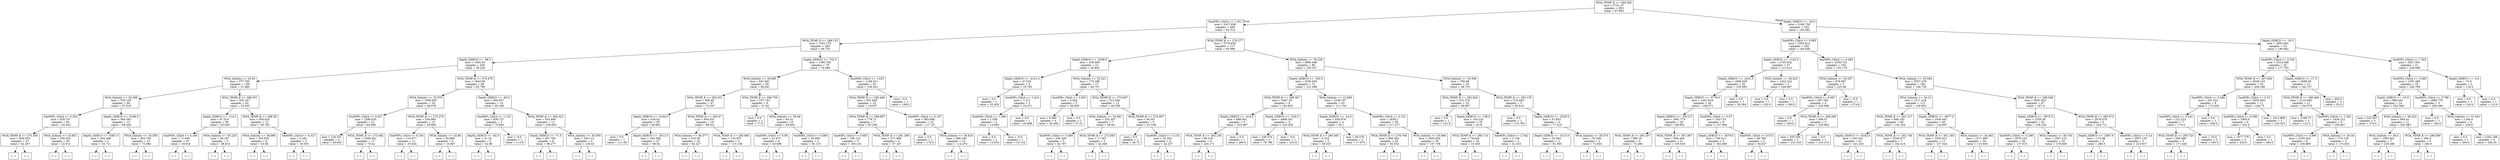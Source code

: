 digraph Tree {
node [shape=box] ;
0 [label="WOA_TEMP_K <= 294.306\nmse = 4741.37\nsamples = 655\nvalue = 97.893"] ;
1 [label="SeaWIFs_ChlrA <= 1.251\nmse = 2437.658\nsamples = 400\nvalue = 62.314"] ;
0 -> 1 [labeldistance=2.5, labelangle=45, headlabel="True"] ;
2 [label="WOA_TEMP_K <= 289.133\nmse = 1351.179\nsamples = 283\nvalue = 49.755"] ;
1 -> 2 ;
3 [label="Depth_GEBCO <= -98.5\nmse = 1062.45\nsamples = 204\nvalue = 39.226"] ;
2 -> 3 ;
4 [label="WOA_Salinity <= 34.93\nmse = 577.765\nsamples = 156\nvalue = 31.683"] ;
3 -> 4 ;
5 [label="WOA_Salinity <= 34.388\nmse = 750.159\nsamples = 94\nvalue = 37.019"] ;
4 -> 5 ;
6 [label="SeaWIFs_ChlrA <= 0.354\nmse = 639.747\nsamples = 82\nvalue = 33.443"] ;
5 -> 6 ;
7 [label="WOA_TEMP_K <= 275.556\nmse = 849.933\nsamples = 47\nvalue = 42.267"] ;
6 -> 7 ;
8 [label="(...)"] ;
7 -> 8 ;
57 [label="(...)"] ;
7 -> 57 ;
96 [label="WOA_Salinity <= 33.851\nmse = 185.033\nsamples = 35\nvalue = 22.912"] ;
6 -> 96 ;
97 [label="(...)"] ;
96 -> 97 ;
114 [label="(...)"] ;
96 -> 114 ;
165 [label="Depth_GEBCO <= -5196.0\nmse = 584.583\nsamples = 12\nvalue = 69.434"] ;
5 -> 165 ;
166 [label="Depth_GEBCO <= -5381.0\nmse = 204.189\nsamples = 2\nvalue = 32.711"] ;
165 -> 166 ;
167 [label="(...)"] ;
166 -> 167 ;
168 [label="(...)"] ;
166 -> 168 ;
169 [label="WOA_Salinity <= 34.559\nmse = 403.705\nsamples = 10\nvalue = 75.084"] ;
165 -> 169 ;
170 [label="(...)"] ;
169 -> 170 ;
175 [label="(...)"] ;
169 -> 175 ;
186 [label="WOA_TEMP_K <= 286.551\nmse = 205.167\nsamples = 62\nvalue = 23.545"] ;
4 -> 186 ;
187 [label="Depth_GEBCO <= -114.5\nmse = 97.019\nsamples = 50\nvalue = 20.649"] ;
186 -> 187 ;
188 [label="SeaWIFs_ChlrA <= 0.196\nmse = 71.449\nsamples = 47\nvalue = 19.016"] ;
187 -> 188 ;
189 [label="(...)"] ;
188 -> 189 ;
202 [label="(...)"] ;
188 -> 202 ;
225 [label="WOA_Salinity <= 35.229\nmse = 26.187\nsamples = 3\nvalue = 38.614"] ;
187 -> 225 ;
226 [label="(...)"] ;
225 -> 226 ;
227 [label="(...)"] ;
225 -> 227 ;
230 [label="WOA_TEMP_K <= 288.58\nmse = 500.825\nsamples = 12\nvalue = 39.762"] ;
186 -> 230 ;
231 [label="WOA_Salinity <= 38.086\nmse = 355.852\nsamples = 9\nvalue = 53.58"] ;
230 -> 231 ;
232 [label="(...)"] ;
231 -> 232 ;
245 [label="(...)"] ;
231 -> 245 ;
246 [label="SeaWIFs_ChlrA <= 0.327\nmse = 2.282\nsamples = 3\nvalue = 19.035"] ;
230 -> 246 ;
247 [label="(...)"] ;
246 -> 247 ;
248 [label="(...)"] ;
246 -> 248 ;
251 [label="WOA_TEMP_K <= 279.479\nmse = 1843.58\nsamples = 48\nvalue = 62.799"] ;
3 -> 251 ;
252 [label="WOA_Salinity <= 32.979\nmse = 1599.692\nsamples = 34\nvalue = 48.078"] ;
251 -> 252 ;
253 [label="SeaWIFs_ChlrA <= 0.627\nmse = 2286.035\nsamples = 21\nvalue = 64.408"] ;
252 -> 253 ;
254 [label="mse = 126.531\nsamples = 4\nvalue = 26.835"] ;
253 -> 254 ;
255 [label="WOA_TEMP_K <= 273.082\nmse = 2369.541\nsamples = 17\nvalue = 70.42"] ;
253 -> 255 ;
256 [label="(...)"] ;
255 -> 256 ;
257 [label="(...)"] ;
255 -> 257 ;
258 [label="WOA_TEMP_K <= 273.375\nmse = 204.983\nsamples = 13\nvalue = 29.864"] ;
252 -> 258 ;
259 [label="SeaWIFs_ChlrA <= 0.104\nmse = 114.677\nsamples = 11\nvalue = 35.624"] ;
258 -> 259 ;
260 [label="(...)"] ;
259 -> 260 ;
265 [label="(...)"] ;
259 -> 265 ;
276 [label="WOA_Salinity <= 33.98\nmse = 26.889\nsamples = 2\nvalue = 10.667"] ;
258 -> 276 ;
277 [label="(...)"] ;
276 -> 277 ;
278 [label="(...)"] ;
276 -> 278 ;
279 [label="Depth_GEBCO <= -83.0\nmse = 854.457\nsamples = 14\nvalue = 95.186"] ;
251 -> 279 ;
280 [label="SeaWIFs_ChlrA <= 1.125\nmse = 830.737\nsamples = 3\nvalue = 70.843"] ;
279 -> 280 ;
281 [label="Depth_GEBCO <= -92.5\nmse = 31.19\nsamples = 2\nvalue = 52.86"] ;
280 -> 281 ;
282 [label="(...)"] ;
281 -> 282 ;
283 [label="(...)"] ;
281 -> 283 ;
284 [label="mse = -0.0\nsamples = 1\nvalue = 115.8"] ;
280 -> 284 ;
285 [label="WOA_TEMP_K <= 284.322\nmse = 543.606\nsamples = 11\nvalue = 104.653"] ;
279 -> 285 ;
286 [label="Depth_GEBCO <= -71.5\nmse = 407.783\nsamples = 8\nvalue = 96.277"] ;
285 -> 286 ;
287 [label="(...)"] ;
286 -> 287 ;
290 [label="(...)"] ;
286 -> 290 ;
299 [label="WOA_Salinity <= 35.059\nmse = 240.113\nsamples = 3\nvalue = 126.43"] ;
285 -> 299 ;
300 [label="(...)"] ;
299 -> 300 ;
301 [label="(...)"] ;
299 -> 301 ;
302 [label="Depth_GEBCO <= -732.5\nmse = 1080.783\nsamples = 79\nvalue = 76.689"] ;
2 -> 302 ;
303 [label="WOA_Salinity <= 36.685\nmse = 641.561\nsamples = 56\nvalue = 66.041"] ;
302 -> 303 ;
304 [label="WOA_TEMP_K <= 292.031\nmse = 668.49\nsamples = 47\nvalue = 70.347"] ;
303 -> 304 ;
305 [label="Depth_GEBCO <= -5194.0\nmse = 434.62\nsamples = 28\nvalue = 60.641"] ;
304 -> 305 ;
306 [label="mse = 0.0\nsamples = 1\nvalue = 111.06"] ;
305 -> 306 ;
307 [label="Depth_GEBCO <= -2011.5\nmse = 342.394\nsamples = 27\nvalue = 58.54"] ;
305 -> 307 ;
308 [label="(...)"] ;
307 -> 308 ;
355 [label="(...)"] ;
307 -> 355 ;
356 [label="WOA_TEMP_K <= 293.47\nmse = 604.051\nsamples = 19\nvalue = 88.321"] ;
304 -> 356 ;
357 [label="WOA_Salinity <= 36.577\nmse = 510.58\nsamples = 16\nvalue = 82.227"] ;
356 -> 357 ;
358 [label="(...)"] ;
357 -> 358 ;
379 [label="(...)"] ;
357 -> 379 ;
384 [label="WOA_TEMP_K <= 293.985\nmse = 132.857\nsamples = 3\nvalue = 115.136"] ;
356 -> 384 ;
385 [label="(...)"] ;
384 -> 385 ;
388 [label="(...)"] ;
384 -> 388 ;
389 [label="WOA_TEMP_K <= 290.759\nmse = 107.743\nsamples = 9\nvalue = 47.62"] ;
303 -> 389 ;
390 [label="mse = 0.0\nsamples = 1\nvalue = 77.0"] ;
389 -> 390 ;
391 [label="WOA_Salinity <= 38.48\nmse = 60.32\nsamples = 8\nvalue = 45.892"] ;
389 -> 391 ;
392 [label="SeaWIFs_ChlrA <= 0.08\nmse = 41.475\nsamples = 6\nvalue = 43.698"] ;
391 -> 392 ;
393 [label="(...)"] ;
392 -> 393 ;
394 [label="(...)"] ;
392 -> 394 ;
401 [label="SeaWIFs_ChlrA <= 0.086\nmse = 20.909\nsamples = 2\nvalue = 56.133"] ;
391 -> 401 ;
402 [label="(...)"] ;
401 -> 402 ;
403 [label="(...)"] ;
401 -> 403 ;
404 [label="SeaWIFs_ChlrA <= 1.043\nmse = 1106.011\nsamples = 23\nvalue = 106.441"] ;
302 -> 404 ;
405 [label="WOA_TEMP_K <= 292.469\nmse = 931.848\nsamples = 22\nvalue = 103.97"] ;
404 -> 405 ;
406 [label="WOA_TEMP_K <= 289.697\nmse = 778.71\nsamples = 7\nvalue = 83.538"] ;
405 -> 406 ;
407 [label="SeaWIFs_ChlrA <= 0.693\nmse = 106.122\nsamples = 3\nvalue = 106.143"] ;
406 -> 407 ;
408 [label="(...)"] ;
407 -> 408 ;
411 [label="(...)"] ;
407 -> 411 ;
412 [label="WOA_TEMP_K <= 291.269\nmse = 271.806\nsamples = 4\nvalue = 57.167"] ;
406 -> 412 ;
413 [label="(...)"] ;
412 -> 413 ;
416 [label="(...)"] ;
412 -> 416 ;
417 [label="SeaWIFs_ChlrA <= 0.187\nmse = 583.688\nsamples = 15\nvalue = 117.25"] ;
405 -> 417 ;
418 [label="mse = 0.0\nsamples = 1\nvalue = 170.0"] ;
417 -> 418 ;
419 [label="WOA_Salinity <= 36.618\nmse = 460.249\nsamples = 14\nvalue = 114.474"] ;
417 -> 419 ;
420 [label="(...)"] ;
419 -> 420 ;
433 [label="(...)"] ;
419 -> 433 ;
434 [label="mse = 0.0\nsamples = 1\nvalue = 188.0"] ;
404 -> 434 ;
435 [label="WOA_TEMP_K <= 276.277\nmse = 3776.639\nsamples = 117\nvalue = 93.989"] ;
1 -> 435 ;
436 [label="Depth_GEBCO <= -2559.0\nmse = 238.009\nsamples = 21\nvalue = 40.842"] ;
435 -> 436 ;
437 [label="Depth_GEBCO <= -4121.0\nmse = 47.625\nsamples = 4\nvalue = 19.703"] ;
436 -> 437 ;
438 [label="mse = 0.0\nsamples = 1\nvalue = 32.629"] ;
437 -> 438 ;
439 [label="SeaWIFs_ChlrA <= 1.416\nmse = 7.311\nsamples = 3\nvalue = 16.471"] ;
437 -> 439 ;
440 [label="SeaWIFs_ChlrA <= 1.296\nmse = 1.038\nsamples = 2\nvalue = 14.995"] ;
439 -> 440 ;
441 [label="mse = 0.0\nsamples = 1\nvalue = 13.554"] ;
440 -> 441 ;
442 [label="mse = -0.0\nsamples = 1\nvalue = 15.716"] ;
440 -> 442 ;
443 [label="mse = 0.0\nsamples = 1\nvalue = 20.898"] ;
439 -> 443 ;
444 [label="WOA_Salinity <= 33.221\nmse = 175.188\nsamples = 17\nvalue = 44.757"] ;
436 -> 444 ;
445 [label="SeaWIFs_ChlrA <= 3.003\nmse = 5.063\nsamples = 5\nvalue = 36.629"] ;
444 -> 445 ;
446 [label="mse = 6.086\nsamples = 4\nvalue = 36.409"] ;
445 -> 446 ;
447 [label="mse = 0.0\nsamples = 1\nvalue = 37.51"] ;
445 -> 447 ;
448 [label="WOA_TEMP_K <= 274.007\nmse = 213.544\nsamples = 12\nvalue = 49.538"] ;
444 -> 448 ;
449 [label="WOA_Salinity <= 33.491\nmse = 252.307\nsamples = 7\nvalue = 56.64"] ;
448 -> 449 ;
450 [label="SeaWIFs_ChlrA <= 3.566\nmse = 256.328\nsamples = 5\nvalue = 62.787"] ;
449 -> 450 ;
451 [label="(...)"] ;
450 -> 451 ;
454 [label="(...)"] ;
450 -> 454 ;
455 [label="WOA_TEMP_K <= 272.083\nmse = 17.567\nsamples = 2\nvalue = 44.346"] ;
449 -> 455 ;
456 [label="(...)"] ;
455 -> 456 ;
457 [label="(...)"] ;
455 -> 457 ;
458 [label="WOA_TEMP_K <= 274.067\nmse = 49.347\nsamples = 5\nvalue = 41.548"] ;
448 -> 458 ;
459 [label="mse = 0.0\nsamples = 1\nvalue = 36.72"] ;
458 -> 459 ;
460 [label="SeaWIFs_ChlrA <= 3.154\nmse = 52.592\nsamples = 4\nvalue = 42.237"] ;
458 -> 460 ;
461 [label="(...)"] ;
460 -> 461 ;
464 [label="(...)"] ;
460 -> 464 ;
465 [label="WOA_Salinity <= 35.226\nmse = 3800.408\nsamples = 96\nvalue = 105.327"] ;
435 -> 465 ;
466 [label="Depth_GEBCO <= -350.0\nmse = 3205.055\nsamples = 72\nvalue = 121.288"] ;
465 -> 466 ;
467 [label="WOA_TEMP_K <= 289.367\nmse = 5497.55\nsamples = 9\nvalue = 183.925"] ;
466 -> 467 ;
468 [label="Depth_GEBCO <= -414.5\nmse = 688.062\nsamples = 5\nvalue = 233.467"] ;
467 -> 468 ;
469 [label="WOA_TEMP_K <= 283.158\nmse = 89.216\nsamples = 4\nvalue = 220.171"] ;
468 -> 469 ;
470 [label="(...)"] ;
469 -> 470 ;
473 [label="(...)"] ;
469 -> 473 ;
474 [label="mse = 0.0\nsamples = 1\nvalue = 280.0"] ;
468 -> 474 ;
475 [label="Depth_GEBCO <= -520.5\nmse = 4468.261\nsamples = 4\nvalue = 120.228"] ;
467 -> 475 ;
476 [label="mse = 248.374\nsamples = 3\nvalue = 78.799"] ;
475 -> 476 ;
477 [label="mse = -0.0\nsamples = 1\nvalue = 223.8"] ;
475 -> 477 ;
478 [label="WOA_Salinity <= 12.689\nmse = 2166.767\nsamples = 63\nvalue = 111.743"] ;
466 -> 478 ;
479 [label="Depth_GEBCO <= -24.0\nmse = 458.979\nsamples = 4\nvalue = 35.1"] ;
478 -> 479 ;
480 [label="WOA_TEMP_K <= 290.585\nmse = 0.222\nsamples = 2\nvalue = 58.333"] ;
479 -> 480 ;
481 [label="(...)"] ;
480 -> 481 ;
482 [label="(...)"] ;
480 -> 482 ;
483 [label="mse = 94.576\nsamples = 2\nvalue = 17.675"] ;
479 -> 483 ;
484 [label="SeaWIFs_ChlrA <= 2.101\nmse = 1839.2\nsamples = 59\nvalue = 117.217"] ;
478 -> 484 ;
485 [label="WOA_TEMP_K <= 278.769\nmse = 866.582\nsamples = 29\nvalue = 92.034"] ;
484 -> 485 ;
486 [label="(...)"] ;
485 -> 486 ;
487 [label="(...)"] ;
485 -> 487 ;
528 [label="WOA_Salinity <= 35.066\nmse = 1693.854\nsamples = 30\nvalue = 137.738"] ;
484 -> 528 ;
529 [label="(...)"] ;
528 -> 529 ;
582 [label="(...)"] ;
528 -> 582 ;
583 [label="WOA_Salinity <= 35.508\nmse = 786.88\nsamples = 24\nvalue = 38.733"] ;
465 -> 583 ;
584 [label="WOA_TEMP_K <= 282.824\nmse = 331.576\nsamples = 19\nvalue = 28.967"] ;
583 -> 584 ;
585 [label="mse = 0.0\nsamples = 1\nvalue = 101.8"] ;
584 -> 585 ;
586 [label="Depth_GEBCO <= -138.0\nmse = 105.325\nsamples = 18\nvalue = 25.8"] ;
584 -> 586 ;
587 [label="WOA_TEMP_K <= 286.714\nmse = 78.644\nsamples = 16\nvalue = 23.455"] ;
586 -> 587 ;
588 [label="(...)"] ;
587 -> 588 ;
597 [label="(...)"] ;
587 -> 597 ;
600 [label="SeaWIFs_ChlrA <= 2.342\nmse = 2.136\nsamples = 2\nvalue = 41.433"] ;
586 -> 600 ;
601 [label="(...)"] ;
600 -> 601 ;
602 [label="(...)"] ;
600 -> 602 ;
603 [label="WOA_TEMP_K <= 292.135\nmse = 316.683\nsamples = 5\nvalue = 85.614"] ;
583 -> 603 ;
604 [label="mse = 0.0\nsamples = 1\nvalue = 118.793"] ;
603 -> 604 ;
605 [label="Depth_GEBCO <= -2529.5\nmse = 51.833\nsamples = 4\nvalue = 77.319"] ;
603 -> 605 ;
606 [label="Depth_GEBCO <= -3115.0\nmse = 32.063\nsamples = 2\nvalue = 81.695"] ;
605 -> 606 ;
607 [label="(...)"] ;
606 -> 607 ;
608 [label="(...)"] ;
606 -> 608 ;
609 [label="WOA_Salinity <= 35.574\nmse = 33.306\nsamples = 2\nvalue = 72.943"] ;
605 -> 609 ;
610 [label="(...)"] ;
609 -> 610 ;
611 [label="(...)"] ;
609 -> 611 ;
612 [label="Depth_GEBCO <= -26.0\nmse = 3189.759\nsamples = 255\nvalue = 154.483"] ;
0 -> 612 [labeldistance=2.5, labelangle=-45, headlabel="False"] ;
613 [label="SeaWIFs_ChlrA <= 0.085\nmse = 2505.914\nsamples = 202\nvalue = 144.408"] ;
612 -> 613 ;
614 [label="Depth_GEBCO <= -1142.0\nmse = 2705.032\nsamples = 37\nvalue = 113.412"] ;
613 -> 614 ;
615 [label="Depth_GEBCO <= -2431.5\nmse = 1606.038\nsamples = 35\nvalue = 105.083"] ;
614 -> 615 ;
616 [label="Depth_GEBCO <= -3776.0\nmse = 1461.618\nsamples = 34\nvalue = 108.071"] ;
615 -> 616 ;
617 [label="Depth_GEBCO <= -5513.5\nmse = 1061.773\nsamples = 26\nvalue = 98.953"] ;
616 -> 617 ;
618 [label="WOA_TEMP_K <= 295.207\nmse = 586.19\nsamples = 5\nvalue = 72.286"] ;
617 -> 618 ;
619 [label="(...)"] ;
618 -> 619 ;
620 [label="(...)"] ;
618 -> 620 ;
625 [label="WOA_TEMP_K <= 301.067\nmse = 958.444\nsamples = 21\nvalue = 105.619"] ;
617 -> 625 ;
626 [label="(...)"] ;
625 -> 626 ;
661 [label="(...)"] ;
625 -> 661 ;
666 [label="SeaWIFs_ChlrA <= 0.07\nmse = 1627.53\nsamples = 8\nvalue = 137.084"] ;
616 -> 666 ;
667 [label="Depth_GEBCO <= -3578.0\nmse = 756.011\nsamples = 5\nvalue = 162.489"] ;
666 -> 667 ;
668 [label="(...)"] ;
667 -> 668 ;
669 [label="(...)"] ;
667 -> 669 ;
676 [label="SeaWIFs_ChlrA <= 0.072\nmse = 46.788\nsamples = 3\nvalue = 92.627"] ;
666 -> 676 ;
677 [label="(...)"] ;
676 -> 677 ;
678 [label="(...)"] ;
676 -> 678 ;
681 [label="mse = 0.0\nsamples = 1\nvalue = 36.364"] ;
615 -> 681 ;
682 [label="WOA_Salinity <= 36.423\nmse = 1422.222\nsamples = 2\nvalue = 246.667"] ;
614 -> 682 ;
683 [label="mse = 0.0\nsamples = 1\nvalue = 220.0"] ;
682 -> 683 ;
684 [label="mse = 0.0\nsamples = 1\nvalue = 300.0"] ;
682 -> 684 ;
685 [label="SeaWIFs_ChlrA <= 0.093\nmse = 2256.732\nsamples = 165\nvalue = 150.178"] ;
613 -> 685 ;
686 [label="WOA_Salinity <= 35.547\nmse = 676.987\nsamples = 5\nvalue = 225.48"] ;
685 -> 686 ;
687 [label="SeaWIFs_ChlrA <= 0.087\nmse = 497.294\nsamples = 4\nvalue = 220.996"] ;
686 -> 687 ;
688 [label="mse = 0.0\nsamples = 1\nvalue = 200.0"] ;
687 -> 688 ;
689 [label="WOA_TEMP_K <= 299.269\nmse = 488.07\nsamples = 3\nvalue = 225.662"] ;
687 -> 689 ;
690 [label="mse = 555.556\nsamples = 2\nvalue = 233.333"] ;
689 -> 690 ;
691 [label="mse = 0.0\nsamples = 1\nvalue = 210.319"] ;
689 -> 691 ;
692 [label="mse = -0.0\nsamples = 1\nvalue = 274.8"] ;
686 -> 692 ;
693 [label="WOA_Salinity <= 35.584\nmse = 2057.478\nsamples = 160\nvalue = 146.729"] ;
685 -> 693 ;
694 [label="WOA_Salinity <= 34.13\nmse = 1271.418\nsamples = 113\nvalue = 136.802"] ;
693 -> 694 ;
695 [label="WOA_TEMP_K <= 301.317\nmse = 849.192\nsamples = 68\nvalue = 145.164"] ;
694 -> 695 ;
696 [label="Depth_GEBCO <= -6162.0\nmse = 530.332\nsamples = 61\nvalue = 141.243"] ;
695 -> 696 ;
697 [label="(...)"] ;
696 -> 697 ;
698 [label="(...)"] ;
696 -> 698 ;
781 [label="WOA_TEMP_K <= 302.744\nmse = 2344.677\nsamples = 7\nvalue = 182.414"] ;
695 -> 781 ;
782 [label="(...)"] ;
781 -> 782 ;
791 [label="(...)"] ;
781 -> 791 ;
792 [label="Depth_GEBCO <= -4677.0\nmse = 1636.491\nsamples = 45\nvalue = 124.607"] ;
694 -> 792 ;
793 [label="WOA_TEMP_K <= 301.185\nmse = 1653.021\nsamples = 11\nvalue = 157.524"] ;
792 -> 793 ;
794 [label="(...)"] ;
793 -> 794 ;
809 [label="(...)"] ;
793 -> 809 ;
814 [label="WOA_Salinity <= 34.462\nmse = 1271.965\nsamples = 34\nvalue = 115.945"] ;
792 -> 814 ;
815 [label="(...)"] ;
814 -> 815 ;
832 [label="(...)"] ;
814 -> 832 ;
873 [label="WOA_TEMP_K <= 299.549\nmse = 3061.823\nsamples = 47\nvalue = 167.4"] ;
693 -> 873 ;
874 [label="Depth_GEBCO <= -3675.5\nmse = 2259.39\nsamples = 42\nvalue = 158.126"] ;
873 -> 874 ;
875 [label="SeaWIFs_ChlrA <= 0.296\nmse = 2670.191\nsamples = 20\nvalue = 137.615"] ;
874 -> 875 ;
876 [label="(...)"] ;
875 -> 876 ;
911 [label="(...)"] ;
875 -> 911 ;
914 [label="WOA_Salinity <= 36.703\nmse = 1007.122\nsamples = 22\nvalue = 178.638"] ;
874 -> 914 ;
915 [label="(...)"] ;
914 -> 915 ;
942 [label="(...)"] ;
914 -> 942 ;
943 [label="WOA_TEMP_K <= 300.572\nmse = 2979.079\nsamples = 5\nvalue = 245.711"] ;
873 -> 943 ;
944 [label="Depth_GEBCO <= -2067.0\nmse = 172.98\nsamples = 2\nvalue = 289.3"] ;
943 -> 944 ;
945 [label="(...)"] ;
944 -> 945 ;
946 [label="(...)"] ;
944 -> 946 ;
947 [label="SeaWIFs_ChlrA <= 0.14\nmse = 2957.135\nsamples = 3\nvalue = 223.917"] ;
943 -> 947 ;
948 [label="(...)"] ;
947 -> 948 ;
951 [label="(...)"] ;
947 -> 951 ;
952 [label="Depth_GEBCO <= -16.5\nmse = 3853.992\nsamples = 53\nvalue = 196.462"] ;
612 -> 952 ;
953 [label="SeaWIFs_ChlrA <= 0.334\nmse = 3514.348\nsamples = 32\nvalue = 177.755"] ;
952 -> 953 ;
954 [label="WOA_TEMP_K <= 297.926\nmse = 2038.134\nsamples = 19\nvalue = 206.296"] ;
953 -> 954 ;
955 [label="SeaWIFs_ChlrA <= 0.286\nmse = 241.322\nsamples = 8\nvalue = 173.636"] ;
954 -> 955 ;
956 [label="SeaWIFs_ChlrA <= 0.242\nmse = 222.222\nsamples = 7\nvalue = 170.0"] ;
955 -> 956 ;
957 [label="WOA_TEMP_K <= 295.723\nmse = 269.388\nsamples = 5\nvalue = 171.429"] ;
956 -> 957 ;
958 [label="(...)"] ;
957 -> 958 ;
959 [label="(...)"] ;
957 -> 959 ;
960 [label="mse = 25.0\nsamples = 2\nvalue = 165.0"] ;
956 -> 960 ;
961 [label="mse = 0.0\nsamples = 1\nvalue = 190.0"] ;
955 -> 961 ;
962 [label="SeaWIFs_ChlrA <= 0.32\nmse = 2035.938\nsamples = 11\nvalue = 228.75"] ;
954 -> 962 ;
963 [label="SeaWIFs_ChlrA <= 0.288\nmse = 2005.0\nsamples = 6\nvalue = 235.0"] ;
962 -> 963 ;
964 [label="mse = 1977.778\nsamples = 5\nvalue = 230.0"] ;
963 -> 964 ;
965 [label="mse = 0.0\nsamples = 1\nvalue = 280.0"] ;
963 -> 965 ;
966 [label="mse = 1913.889\nsamples = 5\nvalue = 218.333"] ;
962 -> 966 ;
967 [label="Depth_GEBCO <= -17.5\nmse = 3099.38\nsamples = 13\nvalue = 142.727"] ;
953 -> 967 ;
968 [label="WOA_TEMP_K <= 296.406\nmse = 2110.665\nsamples = 11\nvalue = 156.579"] ;
967 -> 968 ;
969 [label="mse = 3168.75\nsamples = 2\nvalue = 122.5"] ;
968 -> 969 ;
970 [label="SeaWIFs_ChlrA <= 1.342\nmse = 1436.222\nsamples = 9\nvalue = 165.667"] ;
968 -> 970 ;
971 [label="SeaWIFs_ChlrA <= 0.995\nmse = 2165.432\nsamples = 6\nvalue = 158.889"] ;
970 -> 971 ;
972 [label="(...)"] ;
971 -> 972 ;
975 [label="(...)"] ;
971 -> 975 ;
976 [label="WOA_Salinity <= 26.34\nmse = 170.139\nsamples = 3\nvalue = 175.833"] ;
970 -> 976 ;
977 [label="(...)"] ;
976 -> 977 ;
978 [label="(...)"] ;
976 -> 978 ;
979 [label="mse = 450.0\nsamples = 2\nvalue = 55.0"] ;
967 -> 979 ;
980 [label="SeaWIFs_ChlrA <= 7.302\nmse = 2837.581\nsamples = 21\nvalue = 228.069"] ;
952 -> 980 ;
981 [label="SeaWIFs_ChlrA <= 3.389\nmse = 1597.485\nsamples = 19\nvalue = 240.769"] ;
980 -> 981 ;
982 [label="Depth_GEBCO <= -15.5\nmse = 990.443\nsamples = 14\nvalue = 252.368"] ;
981 -> 982 ;
983 [label="mse = 542.857\nsamples = 3\nvalue = 270.0"] ;
982 -> 983 ;
984 [label="WOA_Salinity <= 36.423\nmse = 964.41\nsamples = 11\nvalue = 242.083"] ;
982 -> 984 ;
985 [label="WOA_Salinity <= 36.4\nmse = 1003.061\nsamples = 7\nvalue = 229.286"] ;
984 -> 985 ;
986 [label="(...)"] ;
985 -> 986 ;
991 [label="(...)"] ;
985 -> 991 ;
992 [label="WOA_TEMP_K <= 296.589\nmse = 360.0\nsamples = 4\nvalue = 260.0"] ;
984 -> 992 ;
993 [label="(...)"] ;
992 -> 993 ;
994 [label="(...)"] ;
992 -> 994 ;
997 [label="SeaWIFs_ChlrA <= 3.786\nmse = 1888.776\nsamples = 5\nvalue = 209.286"] ;
981 -> 997 ;
998 [label="mse = 0.0\nsamples = 1\nvalue = 160.0"] ;
997 -> 998 ;
999 [label="WOA_Salinity <= 31.041\nmse = 1284.0\nsamples = 4\nvalue = 229.0"] ;
997 -> 999 ;
1000 [label="mse = 0.0\nsamples = 1\nvalue = 200.0"] ;
999 -> 1000 ;
1001 [label="mse = 1342.188\nsamples = 3\nvalue = 236.25"] ;
999 -> 1001 ;
1002 [label="Depth_GEBCO <= -4.0\nmse = 72.0\nsamples = 2\nvalue = 118.0"] ;
980 -> 1002 ;
1003 [label="mse = 0.0\nsamples = 1\nvalue = 130.0"] ;
1002 -> 1003 ;
1004 [label="mse = 0.0\nsamples = 1\nvalue = 112.0"] ;
1002 -> 1004 ;
}